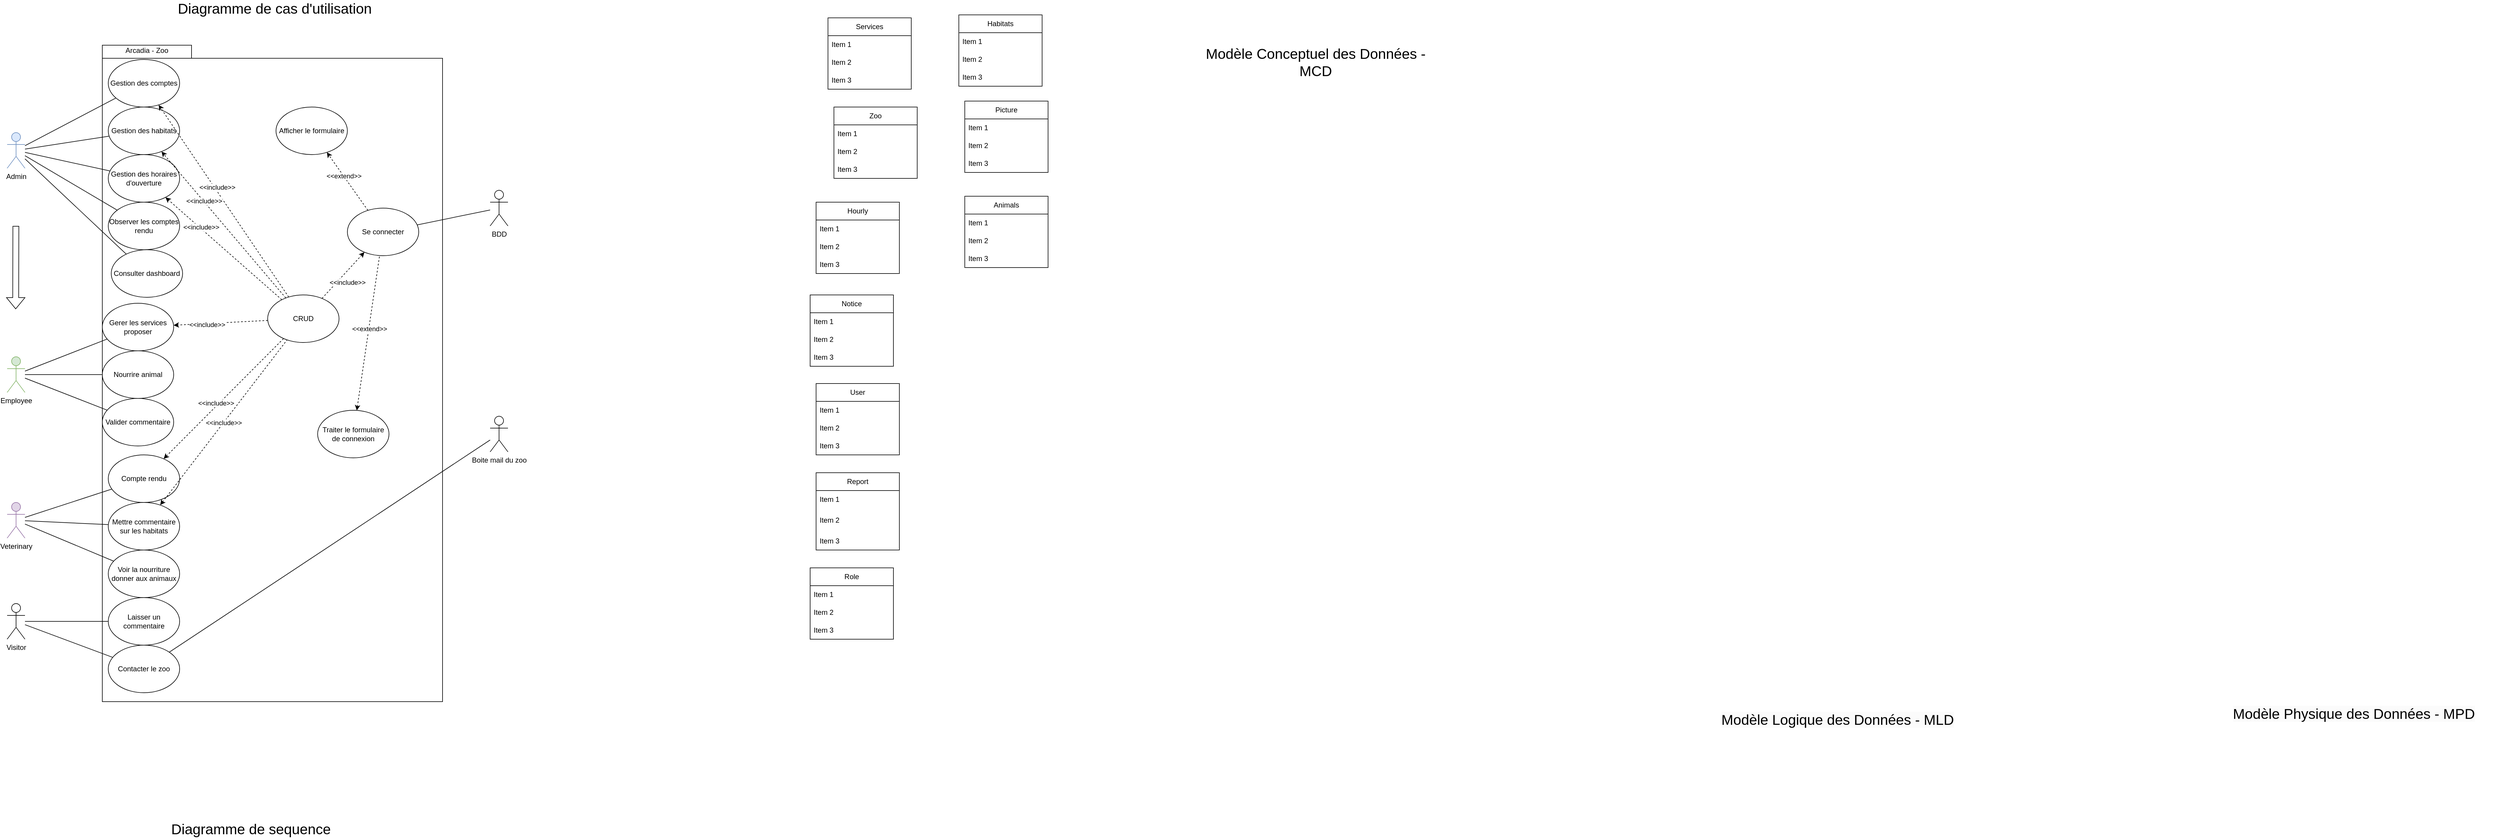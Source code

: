 <mxfile version="23.0.2" type="device">
  <diagram id="C5RBs43oDa-KdzZeNtuy" name="Page-1">
    <mxGraphModel dx="4843" dy="1384" grid="1" gridSize="10" guides="1" tooltips="1" connect="1" arrows="1" fold="1" page="1" pageScale="1" pageWidth="827" pageHeight="1169" math="0" shadow="0">
      <root>
        <mxCell id="WIyWlLk6GJQsqaUBKTNV-0" />
        <mxCell id="WIyWlLk6GJQsqaUBKTNV-1" parent="WIyWlLk6GJQsqaUBKTNV-0" />
        <mxCell id="hzWF-uooDt9kW6sM20Ad-19" value="&lt;font style=&quot;font-size: 24px;&quot;&gt;Diagramme de cas d&#39;utilisation&lt;/font&gt;" style="text;html=1;strokeColor=none;fillColor=none;align=center;verticalAlign=middle;whiteSpace=wrap;rounded=0;" parent="WIyWlLk6GJQsqaUBKTNV-1" vertex="1">
          <mxGeometry x="-1850" y="50" width="400" height="30" as="geometry" />
        </mxCell>
        <mxCell id="vGBTADAAOYeY_URPficA-150" value="Admin" style="shape=umlActor;verticalLabelPosition=bottom;verticalAlign=top;html=1;outlineConnect=0;fillColor=#dae8fc;strokeColor=#6c8ebf;" parent="WIyWlLk6GJQsqaUBKTNV-1" vertex="1">
          <mxGeometry x="-2100" y="273" width="30" height="60" as="geometry" />
        </mxCell>
        <mxCell id="vGBTADAAOYeY_URPficA-151" value="Employee" style="shape=umlActor;verticalLabelPosition=bottom;verticalAlign=top;html=1;outlineConnect=0;fillColor=#d5e8d4;strokeColor=#82b366;" parent="WIyWlLk6GJQsqaUBKTNV-1" vertex="1">
          <mxGeometry x="-2100" y="650" width="30" height="60" as="geometry" />
        </mxCell>
        <mxCell id="vGBTADAAOYeY_URPficA-152" value="Veterinary" style="shape=umlActor;verticalLabelPosition=bottom;verticalAlign=top;html=1;outlineConnect=0;fillColor=#e1d5e7;strokeColor=#9673a6;" parent="WIyWlLk6GJQsqaUBKTNV-1" vertex="1">
          <mxGeometry x="-2100" y="895" width="30" height="60" as="geometry" />
        </mxCell>
        <mxCell id="vGBTADAAOYeY_URPficA-153" value="" style="shape=folder;fontStyle=1;spacingTop=10;tabWidth=150;tabHeight=22;tabPosition=left;html=1;whiteSpace=wrap;" parent="WIyWlLk6GJQsqaUBKTNV-1" vertex="1">
          <mxGeometry x="-1940" y="126" width="572" height="1104" as="geometry" />
        </mxCell>
        <mxCell id="vGBTADAAOYeY_URPficA-154" value="Se connecter" style="ellipse;whiteSpace=wrap;html=1;" parent="WIyWlLk6GJQsqaUBKTNV-1" vertex="1">
          <mxGeometry x="-1528" y="400" width="120" height="80" as="geometry" />
        </mxCell>
        <mxCell id="vGBTADAAOYeY_URPficA-158" value="Gerer les services proposer" style="ellipse;whiteSpace=wrap;html=1;" parent="WIyWlLk6GJQsqaUBKTNV-1" vertex="1">
          <mxGeometry x="-1940" y="560" width="120" height="80" as="geometry" />
        </mxCell>
        <mxCell id="vGBTADAAOYeY_URPficA-159" value="Arcadia - Zoo" style="text;html=1;strokeColor=none;fillColor=none;align=center;verticalAlign=middle;whiteSpace=wrap;rounded=0;" parent="WIyWlLk6GJQsqaUBKTNV-1" vertex="1">
          <mxGeometry x="-1920" y="120" width="110" height="30" as="geometry" />
        </mxCell>
        <mxCell id="vGBTADAAOYeY_URPficA-160" value="BDD" style="shape=umlActor;verticalLabelPosition=bottom;verticalAlign=top;html=1;outlineConnect=0;" parent="WIyWlLk6GJQsqaUBKTNV-1" vertex="1">
          <mxGeometry x="-1288" y="370" width="30" height="60" as="geometry" />
        </mxCell>
        <mxCell id="vGBTADAAOYeY_URPficA-161" value="Boite mail du zoo&lt;br&gt;" style="shape=umlActor;verticalLabelPosition=bottom;verticalAlign=top;html=1;outlineConnect=0;" parent="WIyWlLk6GJQsqaUBKTNV-1" vertex="1">
          <mxGeometry x="-1288" y="750" width="30" height="60" as="geometry" />
        </mxCell>
        <mxCell id="vGBTADAAOYeY_URPficA-164" value="Gestion des comptes" style="ellipse;whiteSpace=wrap;html=1;" parent="WIyWlLk6GJQsqaUBKTNV-1" vertex="1">
          <mxGeometry x="-1930" y="150" width="120" height="80" as="geometry" />
        </mxCell>
        <mxCell id="vGBTADAAOYeY_URPficA-165" value="Gestion des habitats" style="ellipse;whiteSpace=wrap;html=1;" parent="WIyWlLk6GJQsqaUBKTNV-1" vertex="1">
          <mxGeometry x="-1930" y="230" width="120" height="80" as="geometry" />
        </mxCell>
        <mxCell id="vGBTADAAOYeY_URPficA-166" value="Gestion des horaires d&#39;ouverture" style="ellipse;whiteSpace=wrap;html=1;" parent="WIyWlLk6GJQsqaUBKTNV-1" vertex="1">
          <mxGeometry x="-1930" y="310" width="120" height="80" as="geometry" />
        </mxCell>
        <mxCell id="vGBTADAAOYeY_URPficA-167" value="Observer les comptes rendu" style="ellipse;whiteSpace=wrap;html=1;" parent="WIyWlLk6GJQsqaUBKTNV-1" vertex="1">
          <mxGeometry x="-1930" y="390" width="120" height="80" as="geometry" />
        </mxCell>
        <mxCell id="vGBTADAAOYeY_URPficA-181" value="Traiter le formulaire de connexion" style="ellipse;whiteSpace=wrap;html=1;" parent="WIyWlLk6GJQsqaUBKTNV-1" vertex="1">
          <mxGeometry x="-1578" y="740" width="120" height="80" as="geometry" />
        </mxCell>
        <mxCell id="vGBTADAAOYeY_URPficA-182" value="Afficher le formulaire" style="ellipse;whiteSpace=wrap;html=1;" parent="WIyWlLk6GJQsqaUBKTNV-1" vertex="1">
          <mxGeometry x="-1648" y="230" width="120" height="80" as="geometry" />
        </mxCell>
        <mxCell id="vGBTADAAOYeY_URPficA-210" value="" style="endArrow=none;html=1;rounded=0;" parent="WIyWlLk6GJQsqaUBKTNV-1" source="vGBTADAAOYeY_URPficA-150" target="vGBTADAAOYeY_URPficA-166" edge="1">
          <mxGeometry width="50" height="50" relative="1" as="geometry">
            <mxPoint x="-1700" y="573" as="sourcePoint" />
            <mxPoint x="-1650" y="523" as="targetPoint" />
          </mxGeometry>
        </mxCell>
        <mxCell id="vGBTADAAOYeY_URPficA-212" value="" style="endArrow=none;html=1;rounded=0;" parent="WIyWlLk6GJQsqaUBKTNV-1" source="vGBTADAAOYeY_URPficA-151" target="vGBTADAAOYeY_URPficA-158" edge="1">
          <mxGeometry width="50" height="50" relative="1" as="geometry">
            <mxPoint x="-1950" y="563" as="sourcePoint" />
            <mxPoint x="-1900" y="513" as="targetPoint" />
          </mxGeometry>
        </mxCell>
        <mxCell id="vGBTADAAOYeY_URPficA-213" value="" style="endArrow=none;html=1;rounded=0;" parent="WIyWlLk6GJQsqaUBKTNV-1" source="vGBTADAAOYeY_URPficA-150" target="vGBTADAAOYeY_URPficA-164" edge="1">
          <mxGeometry width="50" height="50" relative="1" as="geometry">
            <mxPoint x="-2020" y="391" as="sourcePoint" />
            <mxPoint x="-1810" y="391" as="targetPoint" />
          </mxGeometry>
        </mxCell>
        <mxCell id="vGBTADAAOYeY_URPficA-214" value="Valider commentaire" style="ellipse;whiteSpace=wrap;html=1;" parent="WIyWlLk6GJQsqaUBKTNV-1" vertex="1">
          <mxGeometry x="-1940" y="720" width="120" height="80" as="geometry" />
        </mxCell>
        <mxCell id="vGBTADAAOYeY_URPficA-216" value="Nourrire animal" style="ellipse;whiteSpace=wrap;html=1;" parent="WIyWlLk6GJQsqaUBKTNV-1" vertex="1">
          <mxGeometry x="-1940" y="640" width="120" height="80" as="geometry" />
        </mxCell>
        <mxCell id="vGBTADAAOYeY_URPficA-217" value="" style="endArrow=none;html=1;rounded=0;" parent="WIyWlLk6GJQsqaUBKTNV-1" source="vGBTADAAOYeY_URPficA-151" target="vGBTADAAOYeY_URPficA-216" edge="1">
          <mxGeometry width="50" height="50" relative="1" as="geometry">
            <mxPoint x="-2030" y="458" as="sourcePoint" />
            <mxPoint x="-1788" y="414" as="targetPoint" />
          </mxGeometry>
        </mxCell>
        <mxCell id="vGBTADAAOYeY_URPficA-218" value="Compte rendu" style="ellipse;whiteSpace=wrap;html=1;" parent="WIyWlLk6GJQsqaUBKTNV-1" vertex="1">
          <mxGeometry x="-1930" y="815" width="120" height="80" as="geometry" />
        </mxCell>
        <mxCell id="vGBTADAAOYeY_URPficA-219" value="" style="endArrow=none;html=1;rounded=0;" parent="WIyWlLk6GJQsqaUBKTNV-1" source="vGBTADAAOYeY_URPficA-150" target="vGBTADAAOYeY_URPficA-165" edge="1">
          <mxGeometry width="50" height="50" relative="1" as="geometry">
            <mxPoint x="-2020" y="247" as="sourcePoint" />
            <mxPoint x="-1786" y="308" as="targetPoint" />
          </mxGeometry>
        </mxCell>
        <mxCell id="vGBTADAAOYeY_URPficA-220" value="" style="shape=flexArrow;endArrow=classic;html=1;rounded=0;" parent="WIyWlLk6GJQsqaUBKTNV-1" edge="1">
          <mxGeometry width="50" height="50" relative="1" as="geometry">
            <mxPoint x="-2085.31" y="430" as="sourcePoint" />
            <mxPoint x="-2085.63" y="570" as="targetPoint" />
          </mxGeometry>
        </mxCell>
        <mxCell id="vGBTADAAOYeY_URPficA-222" value="" style="endArrow=none;html=1;rounded=0;" parent="WIyWlLk6GJQsqaUBKTNV-1" source="vGBTADAAOYeY_URPficA-151" target="vGBTADAAOYeY_URPficA-214" edge="1">
          <mxGeometry width="50" height="50" relative="1" as="geometry">
            <mxPoint x="-1700" y="623" as="sourcePoint" />
            <mxPoint x="-1650" y="573" as="targetPoint" />
          </mxGeometry>
        </mxCell>
        <mxCell id="vGBTADAAOYeY_URPficA-223" value="" style="endArrow=none;html=1;rounded=0;" parent="WIyWlLk6GJQsqaUBKTNV-1" source="vGBTADAAOYeY_URPficA-167" target="vGBTADAAOYeY_URPficA-150" edge="1">
          <mxGeometry width="50" height="50" relative="1" as="geometry">
            <mxPoint x="-1700" y="593" as="sourcePoint" />
            <mxPoint x="-1650" y="543" as="targetPoint" />
          </mxGeometry>
        </mxCell>
        <mxCell id="vGBTADAAOYeY_URPficA-224" value="" style="endArrow=none;html=1;rounded=0;" parent="WIyWlLk6GJQsqaUBKTNV-1" source="vGBTADAAOYeY_URPficA-218" target="vGBTADAAOYeY_URPficA-152" edge="1">
          <mxGeometry width="50" height="50" relative="1" as="geometry">
            <mxPoint x="-1900" y="763" as="sourcePoint" />
            <mxPoint x="-1850" y="713" as="targetPoint" />
          </mxGeometry>
        </mxCell>
        <mxCell id="vGBTADAAOYeY_URPficA-225" value="Mettre commentaire sur les habitats" style="ellipse;whiteSpace=wrap;html=1;" parent="WIyWlLk6GJQsqaUBKTNV-1" vertex="1">
          <mxGeometry x="-1930" y="895" width="120" height="80" as="geometry" />
        </mxCell>
        <mxCell id="vGBTADAAOYeY_URPficA-226" value="" style="endArrow=none;html=1;rounded=0;" parent="WIyWlLk6GJQsqaUBKTNV-1" source="vGBTADAAOYeY_URPficA-225" target="vGBTADAAOYeY_URPficA-152" edge="1">
          <mxGeometry width="50" height="50" relative="1" as="geometry">
            <mxPoint x="-1930" y="893" as="sourcePoint" />
            <mxPoint x="-1880" y="843" as="targetPoint" />
          </mxGeometry>
        </mxCell>
        <mxCell id="vGBTADAAOYeY_URPficA-227" value="Voir la nourriture donner aux animaux" style="ellipse;whiteSpace=wrap;html=1;" parent="WIyWlLk6GJQsqaUBKTNV-1" vertex="1">
          <mxGeometry x="-1930" y="975" width="120" height="80" as="geometry" />
        </mxCell>
        <mxCell id="vGBTADAAOYeY_URPficA-228" value="" style="endArrow=none;html=1;rounded=0;" parent="WIyWlLk6GJQsqaUBKTNV-1" source="vGBTADAAOYeY_URPficA-227" target="vGBTADAAOYeY_URPficA-152" edge="1">
          <mxGeometry width="50" height="50" relative="1" as="geometry">
            <mxPoint x="-1802" y="884" as="sourcePoint" />
            <mxPoint x="-2010" y="740" as="targetPoint" />
          </mxGeometry>
        </mxCell>
        <mxCell id="vGBTADAAOYeY_URPficA-230" value="Visitor" style="shape=umlActor;verticalLabelPosition=bottom;verticalAlign=top;html=1;outlineConnect=0;" parent="WIyWlLk6GJQsqaUBKTNV-1" vertex="1">
          <mxGeometry x="-2100" y="1065" width="30" height="60" as="geometry" />
        </mxCell>
        <mxCell id="vGBTADAAOYeY_URPficA-231" value="Laisser un commentaire" style="ellipse;whiteSpace=wrap;html=1;" parent="WIyWlLk6GJQsqaUBKTNV-1" vertex="1">
          <mxGeometry x="-1930" y="1055" width="120" height="80" as="geometry" />
        </mxCell>
        <mxCell id="vGBTADAAOYeY_URPficA-232" value="" style="endArrow=none;html=1;rounded=0;" parent="WIyWlLk6GJQsqaUBKTNV-1" source="vGBTADAAOYeY_URPficA-231" target="vGBTADAAOYeY_URPficA-230" edge="1">
          <mxGeometry width="50" height="50" relative="1" as="geometry">
            <mxPoint x="-1816" y="995" as="sourcePoint" />
            <mxPoint x="-2008" y="1090" as="targetPoint" />
          </mxGeometry>
        </mxCell>
        <mxCell id="vGBTADAAOYeY_URPficA-233" value="CRUD" style="ellipse;whiteSpace=wrap;html=1;" parent="WIyWlLk6GJQsqaUBKTNV-1" vertex="1">
          <mxGeometry x="-1662" y="546" width="120" height="80" as="geometry" />
        </mxCell>
        <mxCell id="vGBTADAAOYeY_URPficA-234" value="" style="endArrow=classic;dashed=1;html=1;rounded=0;endFill=1;" parent="WIyWlLk6GJQsqaUBKTNV-1" source="vGBTADAAOYeY_URPficA-233" target="vGBTADAAOYeY_URPficA-158" edge="1">
          <mxGeometry width="50" height="50" relative="1" as="geometry">
            <mxPoint x="-1700" y="293" as="sourcePoint" />
            <mxPoint x="-1650" y="243" as="targetPoint" />
          </mxGeometry>
        </mxCell>
        <mxCell id="vGBTADAAOYeY_URPficA-254" value="&amp;lt;&amp;lt;include&amp;gt;&amp;gt;" style="edgeLabel;html=1;align=center;verticalAlign=middle;resizable=0;points=[];" parent="vGBTADAAOYeY_URPficA-234" vertex="1" connectable="0">
          <mxGeometry x="0.294" y="2" relative="1" as="geometry">
            <mxPoint as="offset" />
          </mxGeometry>
        </mxCell>
        <mxCell id="vGBTADAAOYeY_URPficA-235" value="" style="endArrow=classic;dashed=1;html=1;rounded=0;endFill=1;" parent="WIyWlLk6GJQsqaUBKTNV-1" source="vGBTADAAOYeY_URPficA-233" target="vGBTADAAOYeY_URPficA-164" edge="1">
          <mxGeometry width="50" height="50" relative="1" as="geometry">
            <mxPoint x="-1584" y="568" as="sourcePoint" />
            <mxPoint x="-1752" y="448" as="targetPoint" />
          </mxGeometry>
        </mxCell>
        <mxCell id="vGBTADAAOYeY_URPficA-251" value="&amp;lt;&amp;lt;include&amp;gt;&amp;gt;" style="edgeLabel;html=1;align=center;verticalAlign=middle;resizable=0;points=[];" parent="vGBTADAAOYeY_URPficA-235" vertex="1" connectable="0">
          <mxGeometry x="0.134" y="-4" relative="1" as="geometry">
            <mxPoint as="offset" />
          </mxGeometry>
        </mxCell>
        <mxCell id="vGBTADAAOYeY_URPficA-236" value="" style="endArrow=classic;dashed=1;html=1;rounded=0;endFill=1;" parent="WIyWlLk6GJQsqaUBKTNV-1" source="vGBTADAAOYeY_URPficA-233" target="vGBTADAAOYeY_URPficA-165" edge="1">
          <mxGeometry width="50" height="50" relative="1" as="geometry">
            <mxPoint x="-1666" y="406" as="sourcePoint" />
            <mxPoint x="-1804" y="443" as="targetPoint" />
          </mxGeometry>
        </mxCell>
        <mxCell id="vGBTADAAOYeY_URPficA-252" value="&amp;lt;&amp;lt;include&amp;gt;&amp;gt;" style="edgeLabel;html=1;align=center;verticalAlign=middle;resizable=0;points=[];" parent="vGBTADAAOYeY_URPficA-236" vertex="1" connectable="0">
          <mxGeometry x="0.322" y="-1" relative="1" as="geometry">
            <mxPoint as="offset" />
          </mxGeometry>
        </mxCell>
        <mxCell id="vGBTADAAOYeY_URPficA-238" value="" style="endArrow=classic;dashed=1;html=1;rounded=0;startArrow=none;startFill=0;endFill=1;" parent="WIyWlLk6GJQsqaUBKTNV-1" source="vGBTADAAOYeY_URPficA-233" target="vGBTADAAOYeY_URPficA-166" edge="1">
          <mxGeometry width="50" height="50" relative="1" as="geometry">
            <mxPoint x="-1655" y="417" as="sourcePoint" />
            <mxPoint x="-1815" y="512" as="targetPoint" />
          </mxGeometry>
        </mxCell>
        <mxCell id="vGBTADAAOYeY_URPficA-253" value="&amp;lt;&amp;lt;include&amp;gt;&amp;gt;" style="edgeLabel;html=1;align=center;verticalAlign=middle;resizable=0;points=[];" parent="vGBTADAAOYeY_URPficA-238" vertex="1" connectable="0">
          <mxGeometry x="0.41" y="-2" relative="1" as="geometry">
            <mxPoint as="offset" />
          </mxGeometry>
        </mxCell>
        <mxCell id="vGBTADAAOYeY_URPficA-239" value="" style="endArrow=none;dashed=1;html=1;rounded=0;endFill=0;startArrow=classic;startFill=1;" parent="WIyWlLk6GJQsqaUBKTNV-1" source="vGBTADAAOYeY_URPficA-154" target="vGBTADAAOYeY_URPficA-233" edge="1">
          <mxGeometry width="50" height="50" relative="1" as="geometry">
            <mxPoint x="-1290" y="583" as="sourcePoint" />
            <mxPoint x="-1361.654" y="607.311" as="targetPoint" />
          </mxGeometry>
        </mxCell>
        <mxCell id="vGBTADAAOYeY_URPficA-256" value="&amp;lt;&amp;lt;include&amp;gt;&amp;gt;" style="edgeLabel;html=1;align=center;verticalAlign=middle;resizable=0;points=[];" parent="vGBTADAAOYeY_URPficA-239" vertex="1" connectable="0">
          <mxGeometry x="0.306" relative="1" as="geometry">
            <mxPoint x="18" as="offset" />
          </mxGeometry>
        </mxCell>
        <mxCell id="vGBTADAAOYeY_URPficA-241" value="" style="endArrow=none;dashed=1;html=1;rounded=0;endFill=0;startArrow=classic;startFill=1;" parent="WIyWlLk6GJQsqaUBKTNV-1" source="vGBTADAAOYeY_URPficA-181" target="vGBTADAAOYeY_URPficA-154" edge="1">
          <mxGeometry width="50" height="50" relative="1" as="geometry">
            <mxPoint x="-1280" y="683" as="sourcePoint" />
            <mxPoint x="-1230" y="633" as="targetPoint" />
          </mxGeometry>
        </mxCell>
        <mxCell id="vGBTADAAOYeY_URPficA-258" value="&amp;lt;&amp;lt;extend&amp;gt;&amp;gt;" style="edgeLabel;html=1;align=center;verticalAlign=middle;resizable=0;points=[];" parent="vGBTADAAOYeY_URPficA-241" vertex="1" connectable="0">
          <mxGeometry x="0.057" y="-1" relative="1" as="geometry">
            <mxPoint as="offset" />
          </mxGeometry>
        </mxCell>
        <mxCell id="vGBTADAAOYeY_URPficA-242" value="" style="endArrow=classic;dashed=1;html=1;rounded=0;startArrow=none;startFill=0;endFill=1;" parent="WIyWlLk6GJQsqaUBKTNV-1" source="vGBTADAAOYeY_URPficA-154" target="vGBTADAAOYeY_URPficA-182" edge="1">
          <mxGeometry width="50" height="50" relative="1" as="geometry">
            <mxPoint x="-1740" y="613" as="sourcePoint" />
            <mxPoint x="-1690" y="563" as="targetPoint" />
          </mxGeometry>
        </mxCell>
        <mxCell id="vGBTADAAOYeY_URPficA-257" value="&amp;lt;&amp;lt;extend&amp;gt;&amp;gt;" style="edgeLabel;html=1;align=center;verticalAlign=middle;resizable=0;points=[];" parent="vGBTADAAOYeY_URPficA-242" vertex="1" connectable="0">
          <mxGeometry x="0.176" relative="1" as="geometry">
            <mxPoint as="offset" />
          </mxGeometry>
        </mxCell>
        <mxCell id="vGBTADAAOYeY_URPficA-245" value="" style="endArrow=none;html=1;rounded=0;" parent="WIyWlLk6GJQsqaUBKTNV-1" source="vGBTADAAOYeY_URPficA-160" target="vGBTADAAOYeY_URPficA-154" edge="1">
          <mxGeometry width="50" height="50" relative="1" as="geometry">
            <mxPoint x="-1740" y="603" as="sourcePoint" />
            <mxPoint x="-1690" y="553" as="targetPoint" />
          </mxGeometry>
        </mxCell>
        <mxCell id="vGBTADAAOYeY_URPficA-246" value="" style="endArrow=none;html=1;rounded=0;" parent="WIyWlLk6GJQsqaUBKTNV-1" source="vGBTADAAOYeY_URPficA-263" target="vGBTADAAOYeY_URPficA-161" edge="1">
          <mxGeometry width="50" height="50" relative="1" as="geometry">
            <mxPoint x="-1650" y="1063" as="sourcePoint" />
            <mxPoint x="-1600" y="1013" as="targetPoint" />
          </mxGeometry>
        </mxCell>
        <mxCell id="vGBTADAAOYeY_URPficA-248" value="" style="endArrow=none;dashed=1;html=1;rounded=0;endFill=0;startArrow=classic;startFill=1;" parent="WIyWlLk6GJQsqaUBKTNV-1" source="vGBTADAAOYeY_URPficA-218" target="vGBTADAAOYeY_URPficA-233" edge="1">
          <mxGeometry width="50" height="50" relative="1" as="geometry">
            <mxPoint x="-1650" y="753" as="sourcePoint" />
            <mxPoint x="-1600" y="703" as="targetPoint" />
          </mxGeometry>
        </mxCell>
        <mxCell id="vGBTADAAOYeY_URPficA-255" value="&amp;lt;&amp;lt;include&amp;gt;&amp;gt;" style="edgeLabel;html=1;align=center;verticalAlign=middle;resizable=0;points=[];" parent="vGBTADAAOYeY_URPficA-248" vertex="1" connectable="0">
          <mxGeometry x="-0.1" y="4" relative="1" as="geometry">
            <mxPoint as="offset" />
          </mxGeometry>
        </mxCell>
        <mxCell id="vGBTADAAOYeY_URPficA-249" value="&amp;lt;&amp;lt;include&amp;gt;&amp;gt;" style="endArrow=none;dashed=1;html=1;rounded=0;startArrow=classic;startFill=1;" parent="WIyWlLk6GJQsqaUBKTNV-1" source="vGBTADAAOYeY_URPficA-225" target="vGBTADAAOYeY_URPficA-233" edge="1">
          <mxGeometry width="50" height="50" relative="1" as="geometry">
            <mxPoint x="-1640" y="683" as="sourcePoint" />
            <mxPoint x="-1590" y="633" as="targetPoint" />
          </mxGeometry>
        </mxCell>
        <mxCell id="vGBTADAAOYeY_URPficA-259" value="&lt;font style=&quot;font-size: 24px;&quot;&gt;Diagramme de sequence&lt;/font&gt;" style="text;html=1;strokeColor=none;fillColor=none;align=center;verticalAlign=middle;whiteSpace=wrap;rounded=0;" parent="WIyWlLk6GJQsqaUBKTNV-1" vertex="1">
          <mxGeometry x="-1890" y="1430" width="400" height="30" as="geometry" />
        </mxCell>
        <mxCell id="vGBTADAAOYeY_URPficA-261" value="Consulter dashboard" style="ellipse;whiteSpace=wrap;html=1;" parent="WIyWlLk6GJQsqaUBKTNV-1" vertex="1">
          <mxGeometry x="-1925" y="470" width="120" height="80" as="geometry" />
        </mxCell>
        <mxCell id="vGBTADAAOYeY_URPficA-262" value="" style="endArrow=none;html=1;rounded=0;" parent="WIyWlLk6GJQsqaUBKTNV-1" source="vGBTADAAOYeY_URPficA-261" target="vGBTADAAOYeY_URPficA-150" edge="1">
          <mxGeometry width="50" height="50" relative="1" as="geometry">
            <mxPoint x="-2018" y="490" as="sourcePoint" />
            <mxPoint x="-1968" y="440" as="targetPoint" />
          </mxGeometry>
        </mxCell>
        <mxCell id="vGBTADAAOYeY_URPficA-263" value="Contacter le zoo" style="ellipse;whiteSpace=wrap;html=1;" parent="WIyWlLk6GJQsqaUBKTNV-1" vertex="1">
          <mxGeometry x="-1930" y="1135" width="120" height="80" as="geometry" />
        </mxCell>
        <mxCell id="vGBTADAAOYeY_URPficA-264" value="" style="endArrow=none;html=1;rounded=0;" parent="WIyWlLk6GJQsqaUBKTNV-1" source="vGBTADAAOYeY_URPficA-263" target="vGBTADAAOYeY_URPficA-230" edge="1">
          <mxGeometry width="50" height="50" relative="1" as="geometry">
            <mxPoint x="-1920" y="1105" as="sourcePoint" />
            <mxPoint x="-2075" y="1105" as="targetPoint" />
          </mxGeometry>
        </mxCell>
        <mxCell id="4LRHIKeWMjSb41_VlCtG-0" value="&lt;font style=&quot;font-size: 24px;&quot;&gt;Modèle Conceptuel des Données - MCD&lt;/font&gt;" style="text;html=1;strokeColor=none;fillColor=none;align=center;verticalAlign=middle;whiteSpace=wrap;rounded=0;" parent="WIyWlLk6GJQsqaUBKTNV-1" vertex="1">
          <mxGeometry x="-100" y="140" width="400" height="30" as="geometry" />
        </mxCell>
        <mxCell id="4LRHIKeWMjSb41_VlCtG-1" value="&lt;span style=&quot;color: rgb(0, 0, 0); font-family: Helvetica; font-size: 24px; font-style: normal; font-variant-ligatures: normal; font-variant-caps: normal; font-weight: 400; letter-spacing: normal; orphans: 2; text-align: center; text-indent: 0px; text-transform: none; widows: 2; word-spacing: 0px; -webkit-text-stroke-width: 0px; background-color: rgb(251, 251, 251); text-decoration-thickness: initial; text-decoration-style: initial; text-decoration-color: initial; float: none; display: inline !important;&quot;&gt;Modèle Logique des Données - MLD&lt;/span&gt;" style="text;whiteSpace=wrap;html=1;" parent="WIyWlLk6GJQsqaUBKTNV-1" vertex="1">
          <mxGeometry x="780" y="1240" width="450" height="50" as="geometry" />
        </mxCell>
        <mxCell id="4LRHIKeWMjSb41_VlCtG-2" value="&lt;span style=&quot;color: rgb(0, 0, 0); font-family: Helvetica; font-size: 24px; font-style: normal; font-variant-ligatures: normal; font-variant-caps: normal; font-weight: 400; letter-spacing: normal; orphans: 2; text-align: center; text-indent: 0px; text-transform: none; widows: 2; word-spacing: 0px; -webkit-text-stroke-width: 0px; background-color: rgb(251, 251, 251); text-decoration-thickness: initial; text-decoration-style: initial; text-decoration-color: initial; float: none; display: inline !important;&quot;&gt;Modèle Physique des Données - MPD&lt;/span&gt;" style="text;whiteSpace=wrap;html=1;" parent="WIyWlLk6GJQsqaUBKTNV-1" vertex="1">
          <mxGeometry x="1640" y="1230" width="450" height="50" as="geometry" />
        </mxCell>
        <mxCell id="KLFaV9kwgCl4LkjTqqDa-0" value="Services" style="swimlane;fontStyle=0;childLayout=stackLayout;horizontal=1;startSize=30;horizontalStack=0;resizeParent=1;resizeParentMax=0;resizeLast=0;collapsible=1;marginBottom=0;whiteSpace=wrap;html=1;" vertex="1" parent="WIyWlLk6GJQsqaUBKTNV-1">
          <mxGeometry x="-720" y="80" width="140" height="120" as="geometry" />
        </mxCell>
        <mxCell id="KLFaV9kwgCl4LkjTqqDa-1" value="Item 1" style="text;strokeColor=none;fillColor=none;align=left;verticalAlign=middle;spacingLeft=4;spacingRight=4;overflow=hidden;points=[[0,0.5],[1,0.5]];portConstraint=eastwest;rotatable=0;whiteSpace=wrap;html=1;" vertex="1" parent="KLFaV9kwgCl4LkjTqqDa-0">
          <mxGeometry y="30" width="140" height="30" as="geometry" />
        </mxCell>
        <mxCell id="KLFaV9kwgCl4LkjTqqDa-2" value="Item 2" style="text;strokeColor=none;fillColor=none;align=left;verticalAlign=middle;spacingLeft=4;spacingRight=4;overflow=hidden;points=[[0,0.5],[1,0.5]];portConstraint=eastwest;rotatable=0;whiteSpace=wrap;html=1;" vertex="1" parent="KLFaV9kwgCl4LkjTqqDa-0">
          <mxGeometry y="60" width="140" height="30" as="geometry" />
        </mxCell>
        <mxCell id="KLFaV9kwgCl4LkjTqqDa-3" value="Item 3" style="text;strokeColor=none;fillColor=none;align=left;verticalAlign=middle;spacingLeft=4;spacingRight=4;overflow=hidden;points=[[0,0.5],[1,0.5]];portConstraint=eastwest;rotatable=0;whiteSpace=wrap;html=1;" vertex="1" parent="KLFaV9kwgCl4LkjTqqDa-0">
          <mxGeometry y="90" width="140" height="30" as="geometry" />
        </mxCell>
        <mxCell id="KLFaV9kwgCl4LkjTqqDa-4" value="Hourly" style="swimlane;fontStyle=0;childLayout=stackLayout;horizontal=1;startSize=30;horizontalStack=0;resizeParent=1;resizeParentMax=0;resizeLast=0;collapsible=1;marginBottom=0;whiteSpace=wrap;html=1;" vertex="1" parent="WIyWlLk6GJQsqaUBKTNV-1">
          <mxGeometry x="-740" y="390" width="140" height="120" as="geometry" />
        </mxCell>
        <mxCell id="KLFaV9kwgCl4LkjTqqDa-5" value="Item 1" style="text;strokeColor=none;fillColor=none;align=left;verticalAlign=middle;spacingLeft=4;spacingRight=4;overflow=hidden;points=[[0,0.5],[1,0.5]];portConstraint=eastwest;rotatable=0;whiteSpace=wrap;html=1;" vertex="1" parent="KLFaV9kwgCl4LkjTqqDa-4">
          <mxGeometry y="30" width="140" height="30" as="geometry" />
        </mxCell>
        <mxCell id="KLFaV9kwgCl4LkjTqqDa-6" value="Item 2" style="text;strokeColor=none;fillColor=none;align=left;verticalAlign=middle;spacingLeft=4;spacingRight=4;overflow=hidden;points=[[0,0.5],[1,0.5]];portConstraint=eastwest;rotatable=0;whiteSpace=wrap;html=1;" vertex="1" parent="KLFaV9kwgCl4LkjTqqDa-4">
          <mxGeometry y="60" width="140" height="30" as="geometry" />
        </mxCell>
        <mxCell id="KLFaV9kwgCl4LkjTqqDa-7" value="Item 3" style="text;strokeColor=none;fillColor=none;align=left;verticalAlign=middle;spacingLeft=4;spacingRight=4;overflow=hidden;points=[[0,0.5],[1,0.5]];portConstraint=eastwest;rotatable=0;whiteSpace=wrap;html=1;" vertex="1" parent="KLFaV9kwgCl4LkjTqqDa-4">
          <mxGeometry y="90" width="140" height="30" as="geometry" />
        </mxCell>
        <mxCell id="KLFaV9kwgCl4LkjTqqDa-8" value="User&lt;br&gt;" style="swimlane;fontStyle=0;childLayout=stackLayout;horizontal=1;startSize=30;horizontalStack=0;resizeParent=1;resizeParentMax=0;resizeLast=0;collapsible=1;marginBottom=0;whiteSpace=wrap;html=1;" vertex="1" parent="WIyWlLk6GJQsqaUBKTNV-1">
          <mxGeometry x="-740" y="695" width="140" height="120" as="geometry" />
        </mxCell>
        <mxCell id="KLFaV9kwgCl4LkjTqqDa-9" value="Item 1" style="text;strokeColor=none;fillColor=none;align=left;verticalAlign=middle;spacingLeft=4;spacingRight=4;overflow=hidden;points=[[0,0.5],[1,0.5]];portConstraint=eastwest;rotatable=0;whiteSpace=wrap;html=1;" vertex="1" parent="KLFaV9kwgCl4LkjTqqDa-8">
          <mxGeometry y="30" width="140" height="30" as="geometry" />
        </mxCell>
        <mxCell id="KLFaV9kwgCl4LkjTqqDa-10" value="Item 2" style="text;strokeColor=none;fillColor=none;align=left;verticalAlign=middle;spacingLeft=4;spacingRight=4;overflow=hidden;points=[[0,0.5],[1,0.5]];portConstraint=eastwest;rotatable=0;whiteSpace=wrap;html=1;" vertex="1" parent="KLFaV9kwgCl4LkjTqqDa-8">
          <mxGeometry y="60" width="140" height="30" as="geometry" />
        </mxCell>
        <mxCell id="KLFaV9kwgCl4LkjTqqDa-11" value="Item 3" style="text;strokeColor=none;fillColor=none;align=left;verticalAlign=middle;spacingLeft=4;spacingRight=4;overflow=hidden;points=[[0,0.5],[1,0.5]];portConstraint=eastwest;rotatable=0;whiteSpace=wrap;html=1;" vertex="1" parent="KLFaV9kwgCl4LkjTqqDa-8">
          <mxGeometry y="90" width="140" height="30" as="geometry" />
        </mxCell>
        <mxCell id="KLFaV9kwgCl4LkjTqqDa-12" value="Role&lt;br&gt;" style="swimlane;fontStyle=0;childLayout=stackLayout;horizontal=1;startSize=30;horizontalStack=0;resizeParent=1;resizeParentMax=0;resizeLast=0;collapsible=1;marginBottom=0;whiteSpace=wrap;html=1;" vertex="1" parent="WIyWlLk6GJQsqaUBKTNV-1">
          <mxGeometry x="-750" y="1005" width="140" height="120" as="geometry" />
        </mxCell>
        <mxCell id="KLFaV9kwgCl4LkjTqqDa-13" value="Item 1" style="text;strokeColor=none;fillColor=none;align=left;verticalAlign=middle;spacingLeft=4;spacingRight=4;overflow=hidden;points=[[0,0.5],[1,0.5]];portConstraint=eastwest;rotatable=0;whiteSpace=wrap;html=1;" vertex="1" parent="KLFaV9kwgCl4LkjTqqDa-12">
          <mxGeometry y="30" width="140" height="30" as="geometry" />
        </mxCell>
        <mxCell id="KLFaV9kwgCl4LkjTqqDa-14" value="Item 2" style="text;strokeColor=none;fillColor=none;align=left;verticalAlign=middle;spacingLeft=4;spacingRight=4;overflow=hidden;points=[[0,0.5],[1,0.5]];portConstraint=eastwest;rotatable=0;whiteSpace=wrap;html=1;" vertex="1" parent="KLFaV9kwgCl4LkjTqqDa-12">
          <mxGeometry y="60" width="140" height="30" as="geometry" />
        </mxCell>
        <mxCell id="KLFaV9kwgCl4LkjTqqDa-15" value="Item 3" style="text;strokeColor=none;fillColor=none;align=left;verticalAlign=middle;spacingLeft=4;spacingRight=4;overflow=hidden;points=[[0,0.5],[1,0.5]];portConstraint=eastwest;rotatable=0;whiteSpace=wrap;html=1;" vertex="1" parent="KLFaV9kwgCl4LkjTqqDa-12">
          <mxGeometry y="90" width="140" height="30" as="geometry" />
        </mxCell>
        <mxCell id="KLFaV9kwgCl4LkjTqqDa-16" value="Picture" style="swimlane;fontStyle=0;childLayout=stackLayout;horizontal=1;startSize=30;horizontalStack=0;resizeParent=1;resizeParentMax=0;resizeLast=0;collapsible=1;marginBottom=0;whiteSpace=wrap;html=1;" vertex="1" parent="WIyWlLk6GJQsqaUBKTNV-1">
          <mxGeometry x="-490" y="220" width="140" height="120" as="geometry" />
        </mxCell>
        <mxCell id="KLFaV9kwgCl4LkjTqqDa-17" value="Item 1" style="text;strokeColor=none;fillColor=none;align=left;verticalAlign=middle;spacingLeft=4;spacingRight=4;overflow=hidden;points=[[0,0.5],[1,0.5]];portConstraint=eastwest;rotatable=0;whiteSpace=wrap;html=1;" vertex="1" parent="KLFaV9kwgCl4LkjTqqDa-16">
          <mxGeometry y="30" width="140" height="30" as="geometry" />
        </mxCell>
        <mxCell id="KLFaV9kwgCl4LkjTqqDa-18" value="Item 2" style="text;strokeColor=none;fillColor=none;align=left;verticalAlign=middle;spacingLeft=4;spacingRight=4;overflow=hidden;points=[[0,0.5],[1,0.5]];portConstraint=eastwest;rotatable=0;whiteSpace=wrap;html=1;" vertex="1" parent="KLFaV9kwgCl4LkjTqqDa-16">
          <mxGeometry y="60" width="140" height="30" as="geometry" />
        </mxCell>
        <mxCell id="KLFaV9kwgCl4LkjTqqDa-19" value="Item 3" style="text;strokeColor=none;fillColor=none;align=left;verticalAlign=middle;spacingLeft=4;spacingRight=4;overflow=hidden;points=[[0,0.5],[1,0.5]];portConstraint=eastwest;rotatable=0;whiteSpace=wrap;html=1;" vertex="1" parent="KLFaV9kwgCl4LkjTqqDa-16">
          <mxGeometry y="90" width="140" height="30" as="geometry" />
        </mxCell>
        <mxCell id="KLFaV9kwgCl4LkjTqqDa-21" value="Zoo" style="swimlane;fontStyle=0;childLayout=stackLayout;horizontal=1;startSize=30;horizontalStack=0;resizeParent=1;resizeParentMax=0;resizeLast=0;collapsible=1;marginBottom=0;whiteSpace=wrap;html=1;" vertex="1" parent="WIyWlLk6GJQsqaUBKTNV-1">
          <mxGeometry x="-710" y="230" width="140" height="120" as="geometry" />
        </mxCell>
        <mxCell id="KLFaV9kwgCl4LkjTqqDa-22" value="Item 1" style="text;strokeColor=none;fillColor=none;align=left;verticalAlign=middle;spacingLeft=4;spacingRight=4;overflow=hidden;points=[[0,0.5],[1,0.5]];portConstraint=eastwest;rotatable=0;whiteSpace=wrap;html=1;" vertex="1" parent="KLFaV9kwgCl4LkjTqqDa-21">
          <mxGeometry y="30" width="140" height="30" as="geometry" />
        </mxCell>
        <mxCell id="KLFaV9kwgCl4LkjTqqDa-23" value="Item 2" style="text;strokeColor=none;fillColor=none;align=left;verticalAlign=middle;spacingLeft=4;spacingRight=4;overflow=hidden;points=[[0,0.5],[1,0.5]];portConstraint=eastwest;rotatable=0;whiteSpace=wrap;html=1;" vertex="1" parent="KLFaV9kwgCl4LkjTqqDa-21">
          <mxGeometry y="60" width="140" height="30" as="geometry" />
        </mxCell>
        <mxCell id="KLFaV9kwgCl4LkjTqqDa-24" value="Item 3" style="text;strokeColor=none;fillColor=none;align=left;verticalAlign=middle;spacingLeft=4;spacingRight=4;overflow=hidden;points=[[0,0.5],[1,0.5]];portConstraint=eastwest;rotatable=0;whiteSpace=wrap;html=1;" vertex="1" parent="KLFaV9kwgCl4LkjTqqDa-21">
          <mxGeometry y="90" width="140" height="30" as="geometry" />
        </mxCell>
        <mxCell id="KLFaV9kwgCl4LkjTqqDa-25" value="Notice" style="swimlane;fontStyle=0;childLayout=stackLayout;horizontal=1;startSize=30;horizontalStack=0;resizeParent=1;resizeParentMax=0;resizeLast=0;collapsible=1;marginBottom=0;whiteSpace=wrap;html=1;" vertex="1" parent="WIyWlLk6GJQsqaUBKTNV-1">
          <mxGeometry x="-750" y="546" width="140" height="120" as="geometry" />
        </mxCell>
        <mxCell id="KLFaV9kwgCl4LkjTqqDa-26" value="Item 1" style="text;strokeColor=none;fillColor=none;align=left;verticalAlign=middle;spacingLeft=4;spacingRight=4;overflow=hidden;points=[[0,0.5],[1,0.5]];portConstraint=eastwest;rotatable=0;whiteSpace=wrap;html=1;" vertex="1" parent="KLFaV9kwgCl4LkjTqqDa-25">
          <mxGeometry y="30" width="140" height="30" as="geometry" />
        </mxCell>
        <mxCell id="KLFaV9kwgCl4LkjTqqDa-27" value="Item 2" style="text;strokeColor=none;fillColor=none;align=left;verticalAlign=middle;spacingLeft=4;spacingRight=4;overflow=hidden;points=[[0,0.5],[1,0.5]];portConstraint=eastwest;rotatable=0;whiteSpace=wrap;html=1;" vertex="1" parent="KLFaV9kwgCl4LkjTqqDa-25">
          <mxGeometry y="60" width="140" height="30" as="geometry" />
        </mxCell>
        <mxCell id="KLFaV9kwgCl4LkjTqqDa-28" value="Item 3" style="text;strokeColor=none;fillColor=none;align=left;verticalAlign=middle;spacingLeft=4;spacingRight=4;overflow=hidden;points=[[0,0.5],[1,0.5]];portConstraint=eastwest;rotatable=0;whiteSpace=wrap;html=1;" vertex="1" parent="KLFaV9kwgCl4LkjTqqDa-25">
          <mxGeometry y="90" width="140" height="30" as="geometry" />
        </mxCell>
        <mxCell id="KLFaV9kwgCl4LkjTqqDa-29" value="Report" style="swimlane;fontStyle=0;childLayout=stackLayout;horizontal=1;startSize=30;horizontalStack=0;resizeParent=1;resizeParentMax=0;resizeLast=0;collapsible=1;marginBottom=0;whiteSpace=wrap;html=1;" vertex="1" parent="WIyWlLk6GJQsqaUBKTNV-1">
          <mxGeometry x="-740" y="845" width="140" height="130" as="geometry" />
        </mxCell>
        <mxCell id="KLFaV9kwgCl4LkjTqqDa-30" value="Item 1" style="text;strokeColor=none;fillColor=none;align=left;verticalAlign=middle;spacingLeft=4;spacingRight=4;overflow=hidden;points=[[0,0.5],[1,0.5]];portConstraint=eastwest;rotatable=0;whiteSpace=wrap;html=1;" vertex="1" parent="KLFaV9kwgCl4LkjTqqDa-29">
          <mxGeometry y="30" width="140" height="30" as="geometry" />
        </mxCell>
        <mxCell id="KLFaV9kwgCl4LkjTqqDa-31" value="Item 2" style="text;strokeColor=none;fillColor=none;align=left;verticalAlign=middle;spacingLeft=4;spacingRight=4;overflow=hidden;points=[[0,0.5],[1,0.5]];portConstraint=eastwest;rotatable=0;whiteSpace=wrap;html=1;" vertex="1" parent="KLFaV9kwgCl4LkjTqqDa-29">
          <mxGeometry y="60" width="140" height="40" as="geometry" />
        </mxCell>
        <mxCell id="KLFaV9kwgCl4LkjTqqDa-32" value="Item 3" style="text;strokeColor=none;fillColor=none;align=left;verticalAlign=middle;spacingLeft=4;spacingRight=4;overflow=hidden;points=[[0,0.5],[1,0.5]];portConstraint=eastwest;rotatable=0;whiteSpace=wrap;html=1;" vertex="1" parent="KLFaV9kwgCl4LkjTqqDa-29">
          <mxGeometry y="100" width="140" height="30" as="geometry" />
        </mxCell>
        <mxCell id="KLFaV9kwgCl4LkjTqqDa-33" value="Habitats" style="swimlane;fontStyle=0;childLayout=stackLayout;horizontal=1;startSize=30;horizontalStack=0;resizeParent=1;resizeParentMax=0;resizeLast=0;collapsible=1;marginBottom=0;whiteSpace=wrap;html=1;" vertex="1" parent="WIyWlLk6GJQsqaUBKTNV-1">
          <mxGeometry x="-500" y="75" width="140" height="120" as="geometry" />
        </mxCell>
        <mxCell id="KLFaV9kwgCl4LkjTqqDa-34" value="Item 1" style="text;strokeColor=none;fillColor=none;align=left;verticalAlign=middle;spacingLeft=4;spacingRight=4;overflow=hidden;points=[[0,0.5],[1,0.5]];portConstraint=eastwest;rotatable=0;whiteSpace=wrap;html=1;" vertex="1" parent="KLFaV9kwgCl4LkjTqqDa-33">
          <mxGeometry y="30" width="140" height="30" as="geometry" />
        </mxCell>
        <mxCell id="KLFaV9kwgCl4LkjTqqDa-35" value="Item 2" style="text;strokeColor=none;fillColor=none;align=left;verticalAlign=middle;spacingLeft=4;spacingRight=4;overflow=hidden;points=[[0,0.5],[1,0.5]];portConstraint=eastwest;rotatable=0;whiteSpace=wrap;html=1;" vertex="1" parent="KLFaV9kwgCl4LkjTqqDa-33">
          <mxGeometry y="60" width="140" height="30" as="geometry" />
        </mxCell>
        <mxCell id="KLFaV9kwgCl4LkjTqqDa-36" value="Item 3" style="text;strokeColor=none;fillColor=none;align=left;verticalAlign=middle;spacingLeft=4;spacingRight=4;overflow=hidden;points=[[0,0.5],[1,0.5]];portConstraint=eastwest;rotatable=0;whiteSpace=wrap;html=1;" vertex="1" parent="KLFaV9kwgCl4LkjTqqDa-33">
          <mxGeometry y="90" width="140" height="30" as="geometry" />
        </mxCell>
        <mxCell id="KLFaV9kwgCl4LkjTqqDa-37" value="Animals" style="swimlane;fontStyle=0;childLayout=stackLayout;horizontal=1;startSize=30;horizontalStack=0;resizeParent=1;resizeParentMax=0;resizeLast=0;collapsible=1;marginBottom=0;whiteSpace=wrap;html=1;" vertex="1" parent="WIyWlLk6GJQsqaUBKTNV-1">
          <mxGeometry x="-490" y="380" width="140" height="120" as="geometry" />
        </mxCell>
        <mxCell id="KLFaV9kwgCl4LkjTqqDa-38" value="Item 1" style="text;strokeColor=none;fillColor=none;align=left;verticalAlign=middle;spacingLeft=4;spacingRight=4;overflow=hidden;points=[[0,0.5],[1,0.5]];portConstraint=eastwest;rotatable=0;whiteSpace=wrap;html=1;" vertex="1" parent="KLFaV9kwgCl4LkjTqqDa-37">
          <mxGeometry y="30" width="140" height="30" as="geometry" />
        </mxCell>
        <mxCell id="KLFaV9kwgCl4LkjTqqDa-39" value="Item 2" style="text;strokeColor=none;fillColor=none;align=left;verticalAlign=middle;spacingLeft=4;spacingRight=4;overflow=hidden;points=[[0,0.5],[1,0.5]];portConstraint=eastwest;rotatable=0;whiteSpace=wrap;html=1;" vertex="1" parent="KLFaV9kwgCl4LkjTqqDa-37">
          <mxGeometry y="60" width="140" height="30" as="geometry" />
        </mxCell>
        <mxCell id="KLFaV9kwgCl4LkjTqqDa-40" value="Item 3" style="text;strokeColor=none;fillColor=none;align=left;verticalAlign=middle;spacingLeft=4;spacingRight=4;overflow=hidden;points=[[0,0.5],[1,0.5]];portConstraint=eastwest;rotatable=0;whiteSpace=wrap;html=1;" vertex="1" parent="KLFaV9kwgCl4LkjTqqDa-37">
          <mxGeometry y="90" width="140" height="30" as="geometry" />
        </mxCell>
      </root>
    </mxGraphModel>
  </diagram>
</mxfile>
